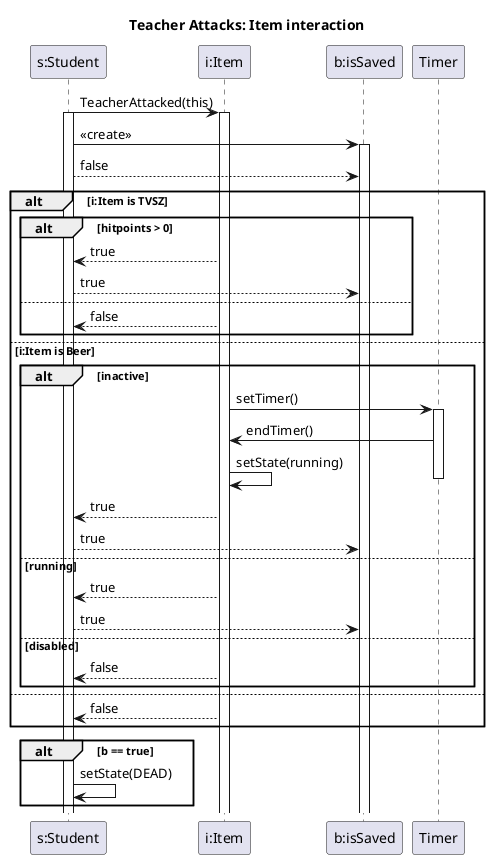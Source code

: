 @startuml teacher_attacks

title Teacher Attacks: Item interaction
participant "s:Student" as s
participant "i:Item" as i
participant "b:isSaved" as b

s -> i : TeacherAttacked(this)
activate i
activate s
s -> b : <<create>>
activate b
s --> b : false

alt i:Item is TVSZ 
    alt hitpoints > 0
        i --> s : true
        s --> b : true
    else
        i --> s : false
    end
else i:Item is Beer 
    alt inactive
        i -> Timer : setTimer()
        activate Timer
            Timer -> i : endTimer()
            i -> i : setState(running)
        deactivate Timer
        i --> s : true
        s --> b : true
    else running
        i --> s : true
        s --> b : true
    else disabled
        i --> s : false
    end
else 
    i --> s : false
end

alt b == true
    s -> s : setState(DEAD)
end
    
@enduml